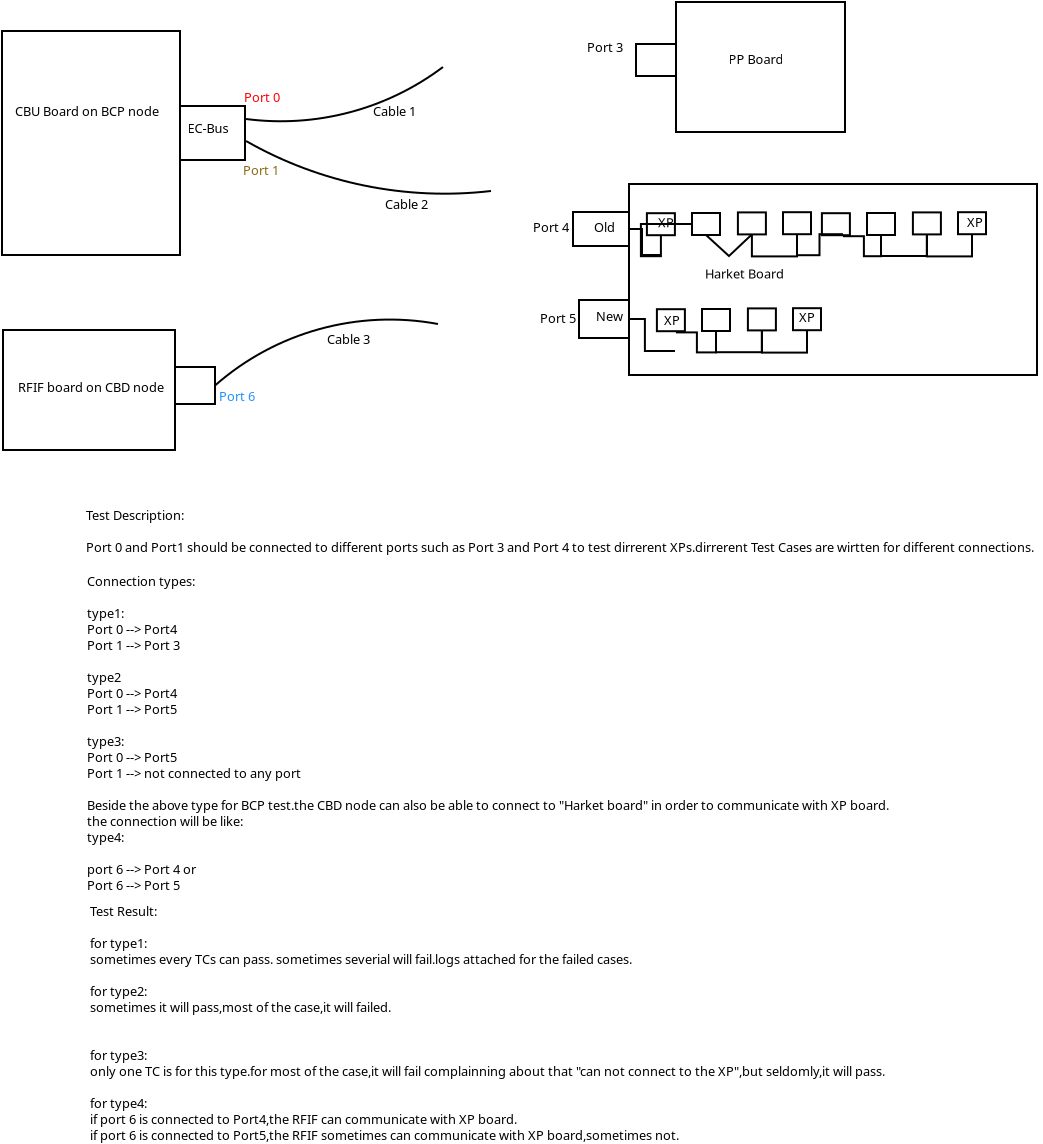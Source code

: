 <?xml version="1.0" encoding="UTF-8"?>
<dia:diagram xmlns:dia="http://www.lysator.liu.se/~alla/dia/">
  <dia:layer name="背景" visible="true" active="true">
    <dia:object type="Standard - Box" version="0" id="O0">
      <dia:attribute name="obj_pos">
        <dia:point val="4.6,7.1"/>
      </dia:attribute>
      <dia:attribute name="obj_bb">
        <dia:rectangle val="4.55,7.05;13.55,18.35"/>
      </dia:attribute>
      <dia:attribute name="elem_corner">
        <dia:point val="4.6,7.1"/>
      </dia:attribute>
      <dia:attribute name="elem_width">
        <dia:real val="8.9"/>
      </dia:attribute>
      <dia:attribute name="elem_height">
        <dia:real val="11.2"/>
      </dia:attribute>
      <dia:attribute name="show_background">
        <dia:boolean val="true"/>
      </dia:attribute>
    </dia:object>
    <dia:object type="Standard - Box" version="0" id="O1">
      <dia:attribute name="obj_pos">
        <dia:point val="35.95,14.75"/>
      </dia:attribute>
      <dia:attribute name="obj_bb">
        <dia:rectangle val="35.9,14.7;56.4,24.35"/>
      </dia:attribute>
      <dia:attribute name="elem_corner">
        <dia:point val="35.95,14.75"/>
      </dia:attribute>
      <dia:attribute name="elem_width">
        <dia:real val="20.4"/>
      </dia:attribute>
      <dia:attribute name="elem_height">
        <dia:real val="9.55"/>
      </dia:attribute>
      <dia:attribute name="show_background">
        <dia:boolean val="true"/>
      </dia:attribute>
    </dia:object>
    <dia:object type="Standard - Box" version="0" id="O2">
      <dia:attribute name="obj_pos">
        <dia:point val="38.3,5.65"/>
      </dia:attribute>
      <dia:attribute name="obj_bb">
        <dia:rectangle val="38.25,5.6;46.8,12.2"/>
      </dia:attribute>
      <dia:attribute name="elem_corner">
        <dia:point val="38.3,5.65"/>
      </dia:attribute>
      <dia:attribute name="elem_width">
        <dia:real val="8.45"/>
      </dia:attribute>
      <dia:attribute name="elem_height">
        <dia:real val="6.5"/>
      </dia:attribute>
      <dia:attribute name="show_background">
        <dia:boolean val="true"/>
      </dia:attribute>
    </dia:object>
    <dia:object type="Standard - Box" version="0" id="O3">
      <dia:attribute name="obj_pos">
        <dia:point val="36.3,7.75"/>
      </dia:attribute>
      <dia:attribute name="obj_bb">
        <dia:rectangle val="36.25,7.7;38.35,9.4"/>
      </dia:attribute>
      <dia:attribute name="elem_corner">
        <dia:point val="36.3,7.75"/>
      </dia:attribute>
      <dia:attribute name="elem_width">
        <dia:real val="2"/>
      </dia:attribute>
      <dia:attribute name="elem_height">
        <dia:real val="1.6"/>
      </dia:attribute>
      <dia:attribute name="show_background">
        <dia:boolean val="true"/>
      </dia:attribute>
    </dia:object>
    <dia:object type="Standard - Box" version="0" id="O4">
      <dia:attribute name="obj_pos">
        <dia:point val="33.15,16.15"/>
      </dia:attribute>
      <dia:attribute name="obj_bb">
        <dia:rectangle val="33.1,16.1;36,17.9"/>
      </dia:attribute>
      <dia:attribute name="elem_corner">
        <dia:point val="33.15,16.15"/>
      </dia:attribute>
      <dia:attribute name="elem_width">
        <dia:real val="2.8"/>
      </dia:attribute>
      <dia:attribute name="elem_height">
        <dia:real val="1.7"/>
      </dia:attribute>
      <dia:attribute name="show_background">
        <dia:boolean val="true"/>
      </dia:attribute>
    </dia:object>
    <dia:object type="Standard - Box" version="0" id="O5">
      <dia:attribute name="obj_pos">
        <dia:point val="33.45,20.55"/>
      </dia:attribute>
      <dia:attribute name="obj_bb">
        <dia:rectangle val="33.4,20.5;36,22.5"/>
      </dia:attribute>
      <dia:attribute name="elem_corner">
        <dia:point val="33.45,20.55"/>
      </dia:attribute>
      <dia:attribute name="elem_width">
        <dia:real val="2.5"/>
      </dia:attribute>
      <dia:attribute name="elem_height">
        <dia:real val="1.9"/>
      </dia:attribute>
      <dia:attribute name="show_background">
        <dia:boolean val="true"/>
      </dia:attribute>
    </dia:object>
    <dia:object type="Standard - Box" version="0" id="O6">
      <dia:attribute name="obj_pos">
        <dia:point val="13.5,10.85"/>
      </dia:attribute>
      <dia:attribute name="obj_bb">
        <dia:rectangle val="13.45,10.8;16.8,13.6"/>
      </dia:attribute>
      <dia:attribute name="elem_corner">
        <dia:point val="13.5,10.85"/>
      </dia:attribute>
      <dia:attribute name="elem_width">
        <dia:real val="3.25"/>
      </dia:attribute>
      <dia:attribute name="elem_height">
        <dia:real val="2.7"/>
      </dia:attribute>
      <dia:attribute name="show_background">
        <dia:boolean val="true"/>
      </dia:attribute>
    </dia:object>
    <dia:object type="Standard - Text" version="1" id="O7">
      <dia:attribute name="obj_pos">
        <dia:point val="5.25,11.35"/>
      </dia:attribute>
      <dia:attribute name="obj_bb">
        <dia:rectangle val="5.25,10.71;12.095,11.482"/>
      </dia:attribute>
      <dia:attribute name="text">
        <dia:composite type="text">
          <dia:attribute name="string">
            <dia:string>#CBU Board on BCP node#</dia:string>
          </dia:attribute>
          <dia:attribute name="font">
            <dia:font family="sans" style="0" name="Helvetica"/>
          </dia:attribute>
          <dia:attribute name="height">
            <dia:real val="0.8"/>
          </dia:attribute>
          <dia:attribute name="pos">
            <dia:point val="5.25,11.35"/>
          </dia:attribute>
          <dia:attribute name="color">
            <dia:color val="#000000"/>
          </dia:attribute>
          <dia:attribute name="alignment">
            <dia:enum val="0"/>
          </dia:attribute>
        </dia:composite>
      </dia:attribute>
      <dia:attribute name="valign">
        <dia:enum val="3"/>
      </dia:attribute>
    </dia:object>
    <dia:object type="Standard - Text" version="1" id="O8">
      <dia:attribute name="obj_pos">
        <dia:point val="40.925,8.75"/>
      </dia:attribute>
      <dia:attribute name="obj_bb">
        <dia:rectangle val="40.925,8.11;43.475,8.883"/>
      </dia:attribute>
      <dia:attribute name="text">
        <dia:composite type="text">
          <dia:attribute name="string">
            <dia:string>#PP Board#</dia:string>
          </dia:attribute>
          <dia:attribute name="font">
            <dia:font family="sans" style="0" name="Helvetica"/>
          </dia:attribute>
          <dia:attribute name="height">
            <dia:real val="0.8"/>
          </dia:attribute>
          <dia:attribute name="pos">
            <dia:point val="40.925,8.75"/>
          </dia:attribute>
          <dia:attribute name="color">
            <dia:color val="#000000"/>
          </dia:attribute>
          <dia:attribute name="alignment">
            <dia:enum val="0"/>
          </dia:attribute>
        </dia:composite>
      </dia:attribute>
      <dia:attribute name="valign">
        <dia:enum val="3"/>
      </dia:attribute>
    </dia:object>
    <dia:object type="Standard - Text" version="1" id="O9">
      <dia:attribute name="obj_pos">
        <dia:point val="39.75,19.475"/>
      </dia:attribute>
      <dia:attribute name="obj_bb">
        <dia:rectangle val="39.75,18.835;43.465,19.608"/>
      </dia:attribute>
      <dia:attribute name="text">
        <dia:composite type="text">
          <dia:attribute name="string">
            <dia:string>#Harket Board#</dia:string>
          </dia:attribute>
          <dia:attribute name="font">
            <dia:font family="sans" style="0" name="Helvetica"/>
          </dia:attribute>
          <dia:attribute name="height">
            <dia:real val="0.8"/>
          </dia:attribute>
          <dia:attribute name="pos">
            <dia:point val="39.75,19.475"/>
          </dia:attribute>
          <dia:attribute name="color">
            <dia:color val="#000000"/>
          </dia:attribute>
          <dia:attribute name="alignment">
            <dia:enum val="0"/>
          </dia:attribute>
        </dia:composite>
      </dia:attribute>
      <dia:attribute name="valign">
        <dia:enum val="3"/>
      </dia:attribute>
    </dia:object>
    <dia:object type="Standard - Arc" version="0" id="O10">
      <dia:attribute name="obj_pos">
        <dia:point val="16.8,11.5"/>
      </dia:attribute>
      <dia:attribute name="obj_bb">
        <dia:rectangle val="16.739,8.839;26.711,11.663"/>
      </dia:attribute>
      <dia:attribute name="conn_endpoints">
        <dia:point val="16.8,11.5"/>
        <dia:point val="26.65,8.9"/>
      </dia:attribute>
      <dia:attribute name="curve_distance">
        <dia:real val="1"/>
      </dia:attribute>
      <dia:attribute name="line_width">
        <dia:real val="0.1"/>
      </dia:attribute>
    </dia:object>
    <dia:object type="Standard - Arc" version="0" id="O11">
      <dia:attribute name="obj_pos">
        <dia:point val="16.8,12.6"/>
      </dia:attribute>
      <dia:attribute name="obj_bb">
        <dia:rectangle val="16.741,12.541;29.109,15.284"/>
      </dia:attribute>
      <dia:attribute name="conn_endpoints">
        <dia:point val="16.8,12.6"/>
        <dia:point val="29.05,15.1"/>
      </dia:attribute>
      <dia:attribute name="curve_distance">
        <dia:real val="1"/>
      </dia:attribute>
      <dia:attribute name="line_width">
        <dia:real val="0.1"/>
      </dia:attribute>
    </dia:object>
    <dia:object type="Standard - Text" version="1" id="O12">
      <dia:attribute name="obj_pos">
        <dia:point val="13.875,12.2"/>
      </dia:attribute>
      <dia:attribute name="obj_bb">
        <dia:rectangle val="13.875,11.56;15.873,12.332"/>
      </dia:attribute>
      <dia:attribute name="text">
        <dia:composite type="text">
          <dia:attribute name="string">
            <dia:string>#EC-Bus#</dia:string>
          </dia:attribute>
          <dia:attribute name="font">
            <dia:font family="sans" style="0" name="Helvetica"/>
          </dia:attribute>
          <dia:attribute name="height">
            <dia:real val="0.8"/>
          </dia:attribute>
          <dia:attribute name="pos">
            <dia:point val="13.875,12.2"/>
          </dia:attribute>
          <dia:attribute name="color">
            <dia:color val="#000000"/>
          </dia:attribute>
          <dia:attribute name="alignment">
            <dia:enum val="0"/>
          </dia:attribute>
        </dia:composite>
      </dia:attribute>
      <dia:attribute name="valign">
        <dia:enum val="3"/>
      </dia:attribute>
    </dia:object>
    <dia:object type="Standard - Text" version="1" id="O13">
      <dia:attribute name="obj_pos">
        <dia:point val="34.2,17.15"/>
      </dia:attribute>
      <dia:attribute name="obj_bb">
        <dia:rectangle val="34.2,16.51;35.155,17.282"/>
      </dia:attribute>
      <dia:attribute name="text">
        <dia:composite type="text">
          <dia:attribute name="string">
            <dia:string>#Old#</dia:string>
          </dia:attribute>
          <dia:attribute name="font">
            <dia:font family="sans" style="0" name="Helvetica"/>
          </dia:attribute>
          <dia:attribute name="height">
            <dia:real val="0.8"/>
          </dia:attribute>
          <dia:attribute name="pos">
            <dia:point val="34.2,17.15"/>
          </dia:attribute>
          <dia:attribute name="color">
            <dia:color val="#000000"/>
          </dia:attribute>
          <dia:attribute name="alignment">
            <dia:enum val="0"/>
          </dia:attribute>
        </dia:composite>
      </dia:attribute>
      <dia:attribute name="valign">
        <dia:enum val="3"/>
      </dia:attribute>
    </dia:object>
    <dia:object type="Standard - Text" version="1" id="O14">
      <dia:attribute name="obj_pos">
        <dia:point val="34.3,21.6"/>
      </dia:attribute>
      <dia:attribute name="obj_bb">
        <dia:rectangle val="34.3,20.96;35.54,21.733"/>
      </dia:attribute>
      <dia:attribute name="text">
        <dia:composite type="text">
          <dia:attribute name="string">
            <dia:string>#New#</dia:string>
          </dia:attribute>
          <dia:attribute name="font">
            <dia:font family="sans" style="0" name="Helvetica"/>
          </dia:attribute>
          <dia:attribute name="height">
            <dia:real val="0.8"/>
          </dia:attribute>
          <dia:attribute name="pos">
            <dia:point val="34.3,21.6"/>
          </dia:attribute>
          <dia:attribute name="color">
            <dia:color val="#000000"/>
          </dia:attribute>
          <dia:attribute name="alignment">
            <dia:enum val="0"/>
          </dia:attribute>
        </dia:composite>
      </dia:attribute>
      <dia:attribute name="valign">
        <dia:enum val="3"/>
      </dia:attribute>
    </dia:object>
    <dia:object type="Standard - Box" version="0" id="O15">
      <dia:attribute name="obj_pos">
        <dia:point val="39.1,16.2"/>
      </dia:attribute>
      <dia:attribute name="obj_bb">
        <dia:rectangle val="39.05,16.15;40.55,17.35"/>
      </dia:attribute>
      <dia:attribute name="elem_corner">
        <dia:point val="39.1,16.2"/>
      </dia:attribute>
      <dia:attribute name="elem_width">
        <dia:real val="1.4"/>
      </dia:attribute>
      <dia:attribute name="elem_height">
        <dia:real val="1.1"/>
      </dia:attribute>
      <dia:attribute name="show_background">
        <dia:boolean val="true"/>
      </dia:attribute>
    </dia:object>
    <dia:object type="Standard - Box" version="0" id="O16">
      <dia:attribute name="obj_pos">
        <dia:point val="36.845,16.21"/>
      </dia:attribute>
      <dia:attribute name="obj_bb">
        <dia:rectangle val="36.795,16.16;38.295,17.36"/>
      </dia:attribute>
      <dia:attribute name="elem_corner">
        <dia:point val="36.845,16.21"/>
      </dia:attribute>
      <dia:attribute name="elem_width">
        <dia:real val="1.4"/>
      </dia:attribute>
      <dia:attribute name="elem_height">
        <dia:real val="1.1"/>
      </dia:attribute>
      <dia:attribute name="show_background">
        <dia:boolean val="true"/>
      </dia:attribute>
    </dia:object>
    <dia:object type="Standard - Box" version="0" id="O17">
      <dia:attribute name="obj_pos">
        <dia:point val="43.65,16.16"/>
      </dia:attribute>
      <dia:attribute name="obj_bb">
        <dia:rectangle val="43.6,16.11;45.1,17.31"/>
      </dia:attribute>
      <dia:attribute name="elem_corner">
        <dia:point val="43.65,16.16"/>
      </dia:attribute>
      <dia:attribute name="elem_width">
        <dia:real val="1.4"/>
      </dia:attribute>
      <dia:attribute name="elem_height">
        <dia:real val="1.1"/>
      </dia:attribute>
      <dia:attribute name="show_background">
        <dia:boolean val="true"/>
      </dia:attribute>
    </dia:object>
    <dia:object type="Standard - Box" version="0" id="O18">
      <dia:attribute name="obj_pos">
        <dia:point val="41.395,16.17"/>
      </dia:attribute>
      <dia:attribute name="obj_bb">
        <dia:rectangle val="41.345,16.12;42.845,17.32"/>
      </dia:attribute>
      <dia:attribute name="elem_corner">
        <dia:point val="41.395,16.17"/>
      </dia:attribute>
      <dia:attribute name="elem_width">
        <dia:real val="1.4"/>
      </dia:attribute>
      <dia:attribute name="elem_height">
        <dia:real val="1.1"/>
      </dia:attribute>
      <dia:attribute name="show_background">
        <dia:boolean val="true"/>
      </dia:attribute>
    </dia:object>
    <dia:object type="Standard - Box" version="0" id="O19">
      <dia:attribute name="obj_pos">
        <dia:point val="47.85,16.2"/>
      </dia:attribute>
      <dia:attribute name="obj_bb">
        <dia:rectangle val="47.8,16.15;49.3,17.35"/>
      </dia:attribute>
      <dia:attribute name="elem_corner">
        <dia:point val="47.85,16.2"/>
      </dia:attribute>
      <dia:attribute name="elem_width">
        <dia:real val="1.4"/>
      </dia:attribute>
      <dia:attribute name="elem_height">
        <dia:real val="1.1"/>
      </dia:attribute>
      <dia:attribute name="show_background">
        <dia:boolean val="true"/>
      </dia:attribute>
    </dia:object>
    <dia:object type="Standard - Box" version="0" id="O20">
      <dia:attribute name="obj_pos">
        <dia:point val="45.595,16.21"/>
      </dia:attribute>
      <dia:attribute name="obj_bb">
        <dia:rectangle val="45.545,16.16;47.045,17.36"/>
      </dia:attribute>
      <dia:attribute name="elem_corner">
        <dia:point val="45.595,16.21"/>
      </dia:attribute>
      <dia:attribute name="elem_width">
        <dia:real val="1.4"/>
      </dia:attribute>
      <dia:attribute name="elem_height">
        <dia:real val="1.1"/>
      </dia:attribute>
      <dia:attribute name="show_background">
        <dia:boolean val="true"/>
      </dia:attribute>
    </dia:object>
    <dia:object type="Standard - Box" version="0" id="O21">
      <dia:attribute name="obj_pos">
        <dia:point val="52.4,16.16"/>
      </dia:attribute>
      <dia:attribute name="obj_bb">
        <dia:rectangle val="52.35,16.11;53.85,17.31"/>
      </dia:attribute>
      <dia:attribute name="elem_corner">
        <dia:point val="52.4,16.16"/>
      </dia:attribute>
      <dia:attribute name="elem_width">
        <dia:real val="1.4"/>
      </dia:attribute>
      <dia:attribute name="elem_height">
        <dia:real val="1.1"/>
      </dia:attribute>
      <dia:attribute name="show_background">
        <dia:boolean val="true"/>
      </dia:attribute>
    </dia:object>
    <dia:object type="Standard - Box" version="0" id="O22">
      <dia:attribute name="obj_pos">
        <dia:point val="50.145,16.17"/>
      </dia:attribute>
      <dia:attribute name="obj_bb">
        <dia:rectangle val="50.095,16.12;51.595,17.32"/>
      </dia:attribute>
      <dia:attribute name="elem_corner">
        <dia:point val="50.145,16.17"/>
      </dia:attribute>
      <dia:attribute name="elem_width">
        <dia:real val="1.4"/>
      </dia:attribute>
      <dia:attribute name="elem_height">
        <dia:real val="1.1"/>
      </dia:attribute>
      <dia:attribute name="show_background">
        <dia:boolean val="true"/>
      </dia:attribute>
    </dia:object>
    <dia:object type="Standard - Box" version="0" id="O23">
      <dia:attribute name="obj_pos">
        <dia:point val="39.6,21"/>
      </dia:attribute>
      <dia:attribute name="obj_bb">
        <dia:rectangle val="39.55,20.95;41.05,22.15"/>
      </dia:attribute>
      <dia:attribute name="elem_corner">
        <dia:point val="39.6,21"/>
      </dia:attribute>
      <dia:attribute name="elem_width">
        <dia:real val="1.4"/>
      </dia:attribute>
      <dia:attribute name="elem_height">
        <dia:real val="1.1"/>
      </dia:attribute>
      <dia:attribute name="show_background">
        <dia:boolean val="true"/>
      </dia:attribute>
    </dia:object>
    <dia:object type="Standard - Box" version="0" id="O24">
      <dia:attribute name="obj_pos">
        <dia:point val="37.345,21.01"/>
      </dia:attribute>
      <dia:attribute name="obj_bb">
        <dia:rectangle val="37.295,20.96;38.795,22.16"/>
      </dia:attribute>
      <dia:attribute name="elem_corner">
        <dia:point val="37.345,21.01"/>
      </dia:attribute>
      <dia:attribute name="elem_width">
        <dia:real val="1.4"/>
      </dia:attribute>
      <dia:attribute name="elem_height">
        <dia:real val="1.1"/>
      </dia:attribute>
      <dia:attribute name="show_background">
        <dia:boolean val="true"/>
      </dia:attribute>
    </dia:object>
    <dia:object type="Standard - Box" version="0" id="O25">
      <dia:attribute name="obj_pos">
        <dia:point val="44.15,20.96"/>
      </dia:attribute>
      <dia:attribute name="obj_bb">
        <dia:rectangle val="44.1,20.91;45.6,22.11"/>
      </dia:attribute>
      <dia:attribute name="elem_corner">
        <dia:point val="44.15,20.96"/>
      </dia:attribute>
      <dia:attribute name="elem_width">
        <dia:real val="1.4"/>
      </dia:attribute>
      <dia:attribute name="elem_height">
        <dia:real val="1.1"/>
      </dia:attribute>
      <dia:attribute name="show_background">
        <dia:boolean val="true"/>
      </dia:attribute>
    </dia:object>
    <dia:object type="Standard - Box" version="0" id="O26">
      <dia:attribute name="obj_pos">
        <dia:point val="41.895,20.97"/>
      </dia:attribute>
      <dia:attribute name="obj_bb">
        <dia:rectangle val="41.845,20.92;43.345,22.12"/>
      </dia:attribute>
      <dia:attribute name="elem_corner">
        <dia:point val="41.895,20.97"/>
      </dia:attribute>
      <dia:attribute name="elem_width">
        <dia:real val="1.4"/>
      </dia:attribute>
      <dia:attribute name="elem_height">
        <dia:real val="1.1"/>
      </dia:attribute>
      <dia:attribute name="show_background">
        <dia:boolean val="true"/>
      </dia:attribute>
    </dia:object>
    <dia:object type="Standard - ZigZagLine" version="1" id="O27">
      <dia:attribute name="obj_pos">
        <dia:point val="37.545,17.31"/>
      </dia:attribute>
      <dia:attribute name="obj_bb">
        <dia:rectangle val="37.495,17.26;39.85,18.4"/>
      </dia:attribute>
      <dia:attribute name="orth_points">
        <dia:point val="37.545,17.31"/>
        <dia:point val="37.545,18.35"/>
        <dia:point val="39.8,18.35"/>
        <dia:point val="39.8,17.35"/>
      </dia:attribute>
      <dia:attribute name="orth_orient">
        <dia:enum val="1"/>
        <dia:enum val="0"/>
        <dia:enum val="1"/>
      </dia:attribute>
      <dia:attribute name="autorouting">
        <dia:boolean val="true"/>
      </dia:attribute>
      <dia:connections>
        <dia:connection handle="0" to="O16" connection="6"/>
        <dia:connection handle="1" to="O15" connection="8"/>
      </dia:connections>
    </dia:object>
    <dia:object type="Standard - ZigZagLine" version="1" id="O28">
      <dia:attribute name="obj_pos">
        <dia:point val="39.8,17.3"/>
      </dia:attribute>
      <dia:attribute name="obj_bb">
        <dia:rectangle val="39.75,17.22;42.145,18.35"/>
      </dia:attribute>
      <dia:attribute name="orth_points">
        <dia:point val="39.8,17.3"/>
        <dia:point val="39.8,18.3"/>
        <dia:point val="42.095,18.3"/>
        <dia:point val="42.095,17.27"/>
      </dia:attribute>
      <dia:attribute name="orth_orient">
        <dia:enum val="1"/>
        <dia:enum val="0"/>
        <dia:enum val="1"/>
      </dia:attribute>
      <dia:attribute name="autorouting">
        <dia:boolean val="true"/>
      </dia:attribute>
      <dia:connections>
        <dia:connection handle="0" to="O15" connection="6"/>
        <dia:connection handle="1" to="O18" connection="6"/>
      </dia:connections>
    </dia:object>
    <dia:object type="Standard - ZigZagLine" version="1" id="O29">
      <dia:attribute name="obj_pos">
        <dia:point val="42.095,17.27"/>
      </dia:attribute>
      <dia:attribute name="obj_bb">
        <dia:rectangle val="42.045,17.21;44.4,18.42"/>
      </dia:attribute>
      <dia:attribute name="orth_points">
        <dia:point val="42.095,17.27"/>
        <dia:point val="42.095,18.37"/>
        <dia:point val="44.35,18.37"/>
        <dia:point val="44.35,17.26"/>
      </dia:attribute>
      <dia:attribute name="orth_orient">
        <dia:enum val="1"/>
        <dia:enum val="0"/>
        <dia:enum val="1"/>
      </dia:attribute>
      <dia:attribute name="autorouting">
        <dia:boolean val="false"/>
      </dia:attribute>
      <dia:connections>
        <dia:connection handle="0" to="O18" connection="6"/>
        <dia:connection handle="1" to="O17" connection="6"/>
      </dia:connections>
    </dia:object>
    <dia:object type="Standard - ZigZagLine" version="1" id="O30">
      <dia:attribute name="obj_pos">
        <dia:point val="44.35,17.26"/>
      </dia:attribute>
      <dia:attribute name="obj_bb">
        <dia:rectangle val="44.3,17.21;46.7,18.31"/>
      </dia:attribute>
      <dia:attribute name="orth_points">
        <dia:point val="44.35,17.26"/>
        <dia:point val="44.35,18.26"/>
        <dia:point val="46.65,18.26"/>
        <dia:point val="46.65,17.26"/>
      </dia:attribute>
      <dia:attribute name="orth_orient">
        <dia:enum val="1"/>
        <dia:enum val="0"/>
        <dia:enum val="1"/>
      </dia:attribute>
      <dia:attribute name="autorouting">
        <dia:boolean val="true"/>
      </dia:attribute>
      <dia:connections>
        <dia:connection handle="0" to="O17" connection="6"/>
      </dia:connections>
    </dia:object>
    <dia:object type="Standard - ZigZagLine" version="1" id="O31">
      <dia:attribute name="obj_pos">
        <dia:point val="46.645,17.36"/>
      </dia:attribute>
      <dia:attribute name="obj_bb">
        <dia:rectangle val="46.595,17.25;48.6,18.41"/>
      </dia:attribute>
      <dia:attribute name="orth_points">
        <dia:point val="46.645,17.36"/>
        <dia:point val="46.645,18.36"/>
        <dia:point val="48.55,18.36"/>
        <dia:point val="48.55,17.3"/>
      </dia:attribute>
      <dia:attribute name="orth_orient">
        <dia:enum val="1"/>
        <dia:enum val="0"/>
        <dia:enum val="1"/>
      </dia:attribute>
      <dia:attribute name="autorouting">
        <dia:boolean val="true"/>
      </dia:attribute>
      <dia:connections>
        <dia:connection handle="1" to="O19" connection="6"/>
      </dia:connections>
    </dia:object>
    <dia:object type="Standard - ZigZagLine" version="1" id="O32">
      <dia:attribute name="obj_pos">
        <dia:point val="48.55,17.3"/>
      </dia:attribute>
      <dia:attribute name="obj_bb">
        <dia:rectangle val="48.5,17.22;50.895,18.4"/>
      </dia:attribute>
      <dia:attribute name="orth_points">
        <dia:point val="48.55,17.3"/>
        <dia:point val="48.55,18.35"/>
        <dia:point val="50.845,18.35"/>
        <dia:point val="50.845,17.27"/>
      </dia:attribute>
      <dia:attribute name="orth_orient">
        <dia:enum val="1"/>
        <dia:enum val="0"/>
        <dia:enum val="1"/>
      </dia:attribute>
      <dia:attribute name="autorouting">
        <dia:boolean val="false"/>
      </dia:attribute>
      <dia:connections>
        <dia:connection handle="0" to="O19" connection="6"/>
        <dia:connection handle="1" to="O22" connection="6"/>
      </dia:connections>
    </dia:object>
    <dia:object type="Standard - ZigZagLine" version="1" id="O33">
      <dia:attribute name="obj_pos">
        <dia:point val="50.845,17.27"/>
      </dia:attribute>
      <dia:attribute name="obj_bb">
        <dia:rectangle val="50.795,17.21;53.15,18.42"/>
      </dia:attribute>
      <dia:attribute name="orth_points">
        <dia:point val="50.845,17.27"/>
        <dia:point val="50.845,18.37"/>
        <dia:point val="53.1,18.37"/>
        <dia:point val="53.1,17.26"/>
      </dia:attribute>
      <dia:attribute name="orth_orient">
        <dia:enum val="1"/>
        <dia:enum val="0"/>
        <dia:enum val="1"/>
      </dia:attribute>
      <dia:attribute name="autorouting">
        <dia:boolean val="false"/>
      </dia:attribute>
      <dia:connections>
        <dia:connection handle="0" to="O22" connection="6"/>
        <dia:connection handle="1" to="O21" connection="6"/>
      </dia:connections>
    </dia:object>
    <dia:object type="Standard - ZigZagLine" version="1" id="O34">
      <dia:attribute name="obj_pos">
        <dia:point val="38.295,22.17"/>
      </dia:attribute>
      <dia:attribute name="obj_bb">
        <dia:rectangle val="38.245,22.05;40.35,23.22"/>
      </dia:attribute>
      <dia:attribute name="orth_points">
        <dia:point val="38.295,22.17"/>
        <dia:point val="38.295,23.17"/>
        <dia:point val="40.3,23.17"/>
        <dia:point val="40.3,22.1"/>
      </dia:attribute>
      <dia:attribute name="orth_orient">
        <dia:enum val="1"/>
        <dia:enum val="0"/>
        <dia:enum val="1"/>
      </dia:attribute>
      <dia:attribute name="autorouting">
        <dia:boolean val="true"/>
      </dia:attribute>
      <dia:connections>
        <dia:connection handle="1" to="O23" connection="6"/>
      </dia:connections>
    </dia:object>
    <dia:object type="Standard - ZigZagLine" version="1" id="O35">
      <dia:attribute name="obj_pos">
        <dia:point val="40.3,22.1"/>
      </dia:attribute>
      <dia:attribute name="obj_bb">
        <dia:rectangle val="40.25,22.02;42.645,23.21"/>
      </dia:attribute>
      <dia:attribute name="orth_points">
        <dia:point val="40.3,22.1"/>
        <dia:point val="40.3,23.16"/>
        <dia:point val="42.595,23.16"/>
        <dia:point val="42.595,22.07"/>
      </dia:attribute>
      <dia:attribute name="orth_orient">
        <dia:enum val="1"/>
        <dia:enum val="0"/>
        <dia:enum val="1"/>
      </dia:attribute>
      <dia:attribute name="autorouting">
        <dia:boolean val="false"/>
      </dia:attribute>
      <dia:connections>
        <dia:connection handle="0" to="O23" connection="6"/>
        <dia:connection handle="1" to="O26" connection="6"/>
      </dia:connections>
    </dia:object>
    <dia:object type="Standard - ZigZagLine" version="1" id="O36">
      <dia:attribute name="obj_pos">
        <dia:point val="42.595,22.07"/>
      </dia:attribute>
      <dia:attribute name="obj_bb">
        <dia:rectangle val="42.545,22.01;44.9,23.23"/>
      </dia:attribute>
      <dia:attribute name="orth_points">
        <dia:point val="42.595,22.07"/>
        <dia:point val="42.595,23.18"/>
        <dia:point val="44.85,23.18"/>
        <dia:point val="44.85,22.06"/>
      </dia:attribute>
      <dia:attribute name="orth_orient">
        <dia:enum val="1"/>
        <dia:enum val="0"/>
        <dia:enum val="1"/>
      </dia:attribute>
      <dia:attribute name="autorouting">
        <dia:boolean val="false"/>
      </dia:attribute>
      <dia:connections>
        <dia:connection handle="0" to="O26" connection="6"/>
        <dia:connection handle="1" to="O25" connection="6"/>
      </dia:connections>
    </dia:object>
    <dia:object type="Standard - ZigZagLine" version="1" id="O37">
      <dia:attribute name="obj_pos">
        <dia:point val="35.95,17"/>
      </dia:attribute>
      <dia:attribute name="obj_bb">
        <dia:rectangle val="35.9,16.95;37.6,18.35"/>
      </dia:attribute>
      <dia:attribute name="orth_points">
        <dia:point val="35.95,17"/>
        <dia:point val="36.6,17"/>
        <dia:point val="36.6,18.3"/>
        <dia:point val="37.55,18.3"/>
      </dia:attribute>
      <dia:attribute name="orth_orient">
        <dia:enum val="0"/>
        <dia:enum val="1"/>
        <dia:enum val="0"/>
      </dia:attribute>
      <dia:attribute name="autorouting">
        <dia:boolean val="false"/>
      </dia:attribute>
      <dia:connections>
        <dia:connection handle="0" to="O4" connection="4"/>
      </dia:connections>
    </dia:object>
    <dia:object type="Standard - ZigZagLine" version="1" id="O38">
      <dia:attribute name="obj_pos">
        <dia:point val="35.95,21.5"/>
      </dia:attribute>
      <dia:attribute name="obj_bb">
        <dia:rectangle val="35.9,21.45;38.3,23.15"/>
      </dia:attribute>
      <dia:attribute name="orth_points">
        <dia:point val="35.95,21.5"/>
        <dia:point val="36.745,21.5"/>
        <dia:point val="36.745,23.1"/>
        <dia:point val="38.25,23.1"/>
      </dia:attribute>
      <dia:attribute name="orth_orient">
        <dia:enum val="0"/>
        <dia:enum val="1"/>
        <dia:enum val="0"/>
      </dia:attribute>
      <dia:attribute name="autorouting">
        <dia:boolean val="false"/>
      </dia:attribute>
      <dia:connections>
        <dia:connection handle="0" to="O5" connection="4"/>
      </dia:connections>
    </dia:object>
    <dia:object type="Standard - Text" version="1" id="O39">
      <dia:attribute name="obj_pos">
        <dia:point val="37.395,16.91"/>
      </dia:attribute>
      <dia:attribute name="obj_bb">
        <dia:rectangle val="37.395,16.27;38.12,17.043"/>
      </dia:attribute>
      <dia:attribute name="text">
        <dia:composite type="text">
          <dia:attribute name="string">
            <dia:string>#XP#</dia:string>
          </dia:attribute>
          <dia:attribute name="font">
            <dia:font family="sans" style="0" name="Helvetica"/>
          </dia:attribute>
          <dia:attribute name="height">
            <dia:real val="0.8"/>
          </dia:attribute>
          <dia:attribute name="pos">
            <dia:point val="37.395,16.91"/>
          </dia:attribute>
          <dia:attribute name="color">
            <dia:color val="#000000"/>
          </dia:attribute>
          <dia:attribute name="alignment">
            <dia:enum val="0"/>
          </dia:attribute>
        </dia:composite>
      </dia:attribute>
      <dia:attribute name="valign">
        <dia:enum val="3"/>
      </dia:attribute>
    </dia:object>
    <dia:object type="Standard - Text" version="1" id="O40">
      <dia:attribute name="obj_pos">
        <dia:point val="37.695,21.8"/>
      </dia:attribute>
      <dia:attribute name="obj_bb">
        <dia:rectangle val="37.695,21.16;38.42,21.933"/>
      </dia:attribute>
      <dia:attribute name="text">
        <dia:composite type="text">
          <dia:attribute name="string">
            <dia:string>#XP#</dia:string>
          </dia:attribute>
          <dia:attribute name="font">
            <dia:font family="sans" style="0" name="Helvetica"/>
          </dia:attribute>
          <dia:attribute name="height">
            <dia:real val="0.8"/>
          </dia:attribute>
          <dia:attribute name="pos">
            <dia:point val="37.695,21.8"/>
          </dia:attribute>
          <dia:attribute name="color">
            <dia:color val="#000000"/>
          </dia:attribute>
          <dia:attribute name="alignment">
            <dia:enum val="0"/>
          </dia:attribute>
        </dia:composite>
      </dia:attribute>
      <dia:attribute name="valign">
        <dia:enum val="3"/>
      </dia:attribute>
    </dia:object>
    <dia:object type="Standard - Text" version="1" id="O41">
      <dia:attribute name="obj_pos">
        <dia:point val="52.845,16.9"/>
      </dia:attribute>
      <dia:attribute name="obj_bb">
        <dia:rectangle val="52.845,16.26;53.57,17.032"/>
      </dia:attribute>
      <dia:attribute name="text">
        <dia:composite type="text">
          <dia:attribute name="string">
            <dia:string>#XP#</dia:string>
          </dia:attribute>
          <dia:attribute name="font">
            <dia:font family="sans" style="0" name="Helvetica"/>
          </dia:attribute>
          <dia:attribute name="height">
            <dia:real val="0.8"/>
          </dia:attribute>
          <dia:attribute name="pos">
            <dia:point val="52.845,16.9"/>
          </dia:attribute>
          <dia:attribute name="color">
            <dia:color val="#000000"/>
          </dia:attribute>
          <dia:attribute name="alignment">
            <dia:enum val="0"/>
          </dia:attribute>
        </dia:composite>
      </dia:attribute>
      <dia:attribute name="valign">
        <dia:enum val="3"/>
      </dia:attribute>
    </dia:object>
    <dia:object type="Standard - Text" version="1" id="O42">
      <dia:attribute name="obj_pos">
        <dia:point val="44.445,21.65"/>
      </dia:attribute>
      <dia:attribute name="obj_bb">
        <dia:rectangle val="44.445,21.01;45.17,21.782"/>
      </dia:attribute>
      <dia:attribute name="text">
        <dia:composite type="text">
          <dia:attribute name="string">
            <dia:string>#XP#</dia:string>
          </dia:attribute>
          <dia:attribute name="font">
            <dia:font family="sans" style="0" name="Helvetica"/>
          </dia:attribute>
          <dia:attribute name="height">
            <dia:real val="0.8"/>
          </dia:attribute>
          <dia:attribute name="pos">
            <dia:point val="44.445,21.65"/>
          </dia:attribute>
          <dia:attribute name="color">
            <dia:color val="#000000"/>
          </dia:attribute>
          <dia:attribute name="alignment">
            <dia:enum val="0"/>
          </dia:attribute>
        </dia:composite>
      </dia:attribute>
      <dia:attribute name="valign">
        <dia:enum val="3"/>
      </dia:attribute>
    </dia:object>
    <dia:object type="Standard - Text" version="1" id="O43">
      <dia:attribute name="obj_pos">
        <dia:point val="16.7,10.65"/>
      </dia:attribute>
      <dia:attribute name="obj_bb">
        <dia:rectangle val="16.7,10.01;18.395,10.783"/>
      </dia:attribute>
      <dia:attribute name="text">
        <dia:composite type="text">
          <dia:attribute name="string">
            <dia:string>#Port 0#</dia:string>
          </dia:attribute>
          <dia:attribute name="font">
            <dia:font family="sans" style="0" name="Helvetica"/>
          </dia:attribute>
          <dia:attribute name="height">
            <dia:real val="0.8"/>
          </dia:attribute>
          <dia:attribute name="pos">
            <dia:point val="16.7,10.65"/>
          </dia:attribute>
          <dia:attribute name="color">
            <dia:color val="#ff0000"/>
          </dia:attribute>
          <dia:attribute name="alignment">
            <dia:enum val="0"/>
          </dia:attribute>
        </dia:composite>
      </dia:attribute>
      <dia:attribute name="valign">
        <dia:enum val="3"/>
      </dia:attribute>
    </dia:object>
    <dia:object type="Standard - Text" version="1" id="O44">
      <dia:attribute name="obj_pos">
        <dia:point val="16.645,14.3"/>
      </dia:attribute>
      <dia:attribute name="obj_bb">
        <dia:rectangle val="16.645,13.66;18.34,14.432"/>
      </dia:attribute>
      <dia:attribute name="text">
        <dia:composite type="text">
          <dia:attribute name="string">
            <dia:string>#Port 1#</dia:string>
          </dia:attribute>
          <dia:attribute name="font">
            <dia:font family="sans" style="0" name="Helvetica"/>
          </dia:attribute>
          <dia:attribute name="height">
            <dia:real val="0.8"/>
          </dia:attribute>
          <dia:attribute name="pos">
            <dia:point val="16.645,14.3"/>
          </dia:attribute>
          <dia:attribute name="color">
            <dia:color val="#8b6914"/>
          </dia:attribute>
          <dia:attribute name="alignment">
            <dia:enum val="0"/>
          </dia:attribute>
        </dia:composite>
      </dia:attribute>
      <dia:attribute name="valign">
        <dia:enum val="3"/>
      </dia:attribute>
    </dia:object>
    <dia:object type="Standard - Text" version="1" id="O45">
      <dia:attribute name="obj_pos">
        <dia:point val="33.85,8.15"/>
      </dia:attribute>
      <dia:attribute name="obj_bb">
        <dia:rectangle val="33.85,7.51;35.545,8.283"/>
      </dia:attribute>
      <dia:attribute name="text">
        <dia:composite type="text">
          <dia:attribute name="string">
            <dia:string>#Port 3#</dia:string>
          </dia:attribute>
          <dia:attribute name="font">
            <dia:font family="sans" style="0" name="Helvetica"/>
          </dia:attribute>
          <dia:attribute name="height">
            <dia:real val="0.8"/>
          </dia:attribute>
          <dia:attribute name="pos">
            <dia:point val="33.85,8.15"/>
          </dia:attribute>
          <dia:attribute name="color">
            <dia:color val="#000000"/>
          </dia:attribute>
          <dia:attribute name="alignment">
            <dia:enum val="0"/>
          </dia:attribute>
        </dia:composite>
      </dia:attribute>
      <dia:attribute name="valign">
        <dia:enum val="3"/>
      </dia:attribute>
    </dia:object>
    <dia:object type="Standard - Text" version="1" id="O46">
      <dia:attribute name="obj_pos">
        <dia:point val="31.145,17.15"/>
      </dia:attribute>
      <dia:attribute name="obj_bb">
        <dia:rectangle val="31.145,16.51;32.84,17.282"/>
      </dia:attribute>
      <dia:attribute name="text">
        <dia:composite type="text">
          <dia:attribute name="string">
            <dia:string>#Port 4#</dia:string>
          </dia:attribute>
          <dia:attribute name="font">
            <dia:font family="sans" style="0" name="Helvetica"/>
          </dia:attribute>
          <dia:attribute name="height">
            <dia:real val="0.8"/>
          </dia:attribute>
          <dia:attribute name="pos">
            <dia:point val="31.145,17.15"/>
          </dia:attribute>
          <dia:attribute name="color">
            <dia:color val="#000000"/>
          </dia:attribute>
          <dia:attribute name="alignment">
            <dia:enum val="0"/>
          </dia:attribute>
        </dia:composite>
      </dia:attribute>
      <dia:attribute name="valign">
        <dia:enum val="3"/>
      </dia:attribute>
    </dia:object>
    <dia:object type="Standard - Text" version="1" id="O47">
      <dia:attribute name="obj_pos">
        <dia:point val="31.495,21.7"/>
      </dia:attribute>
      <dia:attribute name="obj_bb">
        <dia:rectangle val="31.495,21.06;33.19,21.832"/>
      </dia:attribute>
      <dia:attribute name="text">
        <dia:composite type="text">
          <dia:attribute name="string">
            <dia:string>#Port 5#</dia:string>
          </dia:attribute>
          <dia:attribute name="font">
            <dia:font family="sans" style="0" name="Helvetica"/>
          </dia:attribute>
          <dia:attribute name="height">
            <dia:real val="0.8"/>
          </dia:attribute>
          <dia:attribute name="pos">
            <dia:point val="31.495,21.7"/>
          </dia:attribute>
          <dia:attribute name="color">
            <dia:color val="#000000"/>
          </dia:attribute>
          <dia:attribute name="alignment">
            <dia:enum val="0"/>
          </dia:attribute>
        </dia:composite>
      </dia:attribute>
      <dia:attribute name="valign">
        <dia:enum val="3"/>
      </dia:attribute>
    </dia:object>
    <dia:object type="Standard - Text" version="1" id="O48">
      <dia:attribute name="obj_pos">
        <dia:point val="23.15,11.35"/>
      </dia:attribute>
      <dia:attribute name="obj_bb">
        <dia:rectangle val="23.15,10.71;25.26,11.482"/>
      </dia:attribute>
      <dia:attribute name="text">
        <dia:composite type="text">
          <dia:attribute name="string">
            <dia:string>#Cable 1#</dia:string>
          </dia:attribute>
          <dia:attribute name="font">
            <dia:font family="sans" style="0" name="Helvetica"/>
          </dia:attribute>
          <dia:attribute name="height">
            <dia:real val="0.8"/>
          </dia:attribute>
          <dia:attribute name="pos">
            <dia:point val="23.15,11.35"/>
          </dia:attribute>
          <dia:attribute name="color">
            <dia:color val="#000000"/>
          </dia:attribute>
          <dia:attribute name="alignment">
            <dia:enum val="0"/>
          </dia:attribute>
        </dia:composite>
      </dia:attribute>
      <dia:attribute name="valign">
        <dia:enum val="3"/>
      </dia:attribute>
    </dia:object>
    <dia:object type="Standard - Text" version="1" id="O49">
      <dia:attribute name="obj_pos">
        <dia:point val="23.75,16"/>
      </dia:attribute>
      <dia:attribute name="obj_bb">
        <dia:rectangle val="23.75,15.36;25.86,16.133"/>
      </dia:attribute>
      <dia:attribute name="text">
        <dia:composite type="text">
          <dia:attribute name="string">
            <dia:string>#Cable 2#</dia:string>
          </dia:attribute>
          <dia:attribute name="font">
            <dia:font family="sans" style="0" name="Helvetica"/>
          </dia:attribute>
          <dia:attribute name="height">
            <dia:real val="0.8"/>
          </dia:attribute>
          <dia:attribute name="pos">
            <dia:point val="23.75,16"/>
          </dia:attribute>
          <dia:attribute name="color">
            <dia:color val="#000000"/>
          </dia:attribute>
          <dia:attribute name="alignment">
            <dia:enum val="0"/>
          </dia:attribute>
        </dia:composite>
      </dia:attribute>
      <dia:attribute name="valign">
        <dia:enum val="3"/>
      </dia:attribute>
    </dia:object>
    <dia:object type="Standard - Text" version="1" id="O50">
      <dia:attribute name="obj_pos">
        <dia:point val="8.8,31.55"/>
      </dia:attribute>
      <dia:attribute name="obj_bb">
        <dia:rectangle val="8.8,30.91;54.145,34.883"/>
      </dia:attribute>
      <dia:attribute name="text">
        <dia:composite type="text">
          <dia:attribute name="string">
            <dia:string>#Test Description:

Port 0 and Port1 should be connected to different ports such as Port 3 and Port 4 to test dirrerent XPs.dirrerent Test Cases are wirtten for different connections.

#</dia:string>
          </dia:attribute>
          <dia:attribute name="font">
            <dia:font family="sans" style="0" name="Helvetica"/>
          </dia:attribute>
          <dia:attribute name="height">
            <dia:real val="0.8"/>
          </dia:attribute>
          <dia:attribute name="pos">
            <dia:point val="8.8,31.55"/>
          </dia:attribute>
          <dia:attribute name="color">
            <dia:color val="#000000"/>
          </dia:attribute>
          <dia:attribute name="alignment">
            <dia:enum val="0"/>
          </dia:attribute>
        </dia:composite>
      </dia:attribute>
      <dia:attribute name="valign">
        <dia:enum val="3"/>
      </dia:attribute>
    </dia:object>
    <dia:object type="Standard - Text" version="1" id="O51">
      <dia:attribute name="obj_pos">
        <dia:point val="8.85,34.85"/>
      </dia:attribute>
      <dia:attribute name="obj_bb">
        <dia:rectangle val="8.85,34.191;47.367,50.221"/>
      </dia:attribute>
      <dia:attribute name="text">
        <dia:composite type="text">
          <dia:attribute name="string">
            <dia:string>#Connection types:

type1:
Port 0 --&gt; Port4
Port 1 --&gt; Port 3

type2
Port 0 --&gt; Port4
Port 1 --&gt; Port5

type3:
Port 0 --&gt; Port5
Port 1 --&gt; not connected to any port

Beside the above type for BCP test.the CBD node can also be able to connect to "Harket board" in order to communicate with XP board.
the connection will be like:
type4:

port 6 --&gt; Port 4 or
Port 6 --&gt; Port 5#</dia:string>
          </dia:attribute>
          <dia:attribute name="font">
            <dia:font family="sans" style="0" name="Helvetica"/>
          </dia:attribute>
          <dia:attribute name="height">
            <dia:real val="0.8"/>
          </dia:attribute>
          <dia:attribute name="pos">
            <dia:point val="8.85,34.85"/>
          </dia:attribute>
          <dia:attribute name="color">
            <dia:color val="#000000"/>
          </dia:attribute>
          <dia:attribute name="alignment">
            <dia:enum val="0"/>
          </dia:attribute>
        </dia:composite>
      </dia:attribute>
      <dia:attribute name="valign">
        <dia:enum val="3"/>
      </dia:attribute>
    </dia:object>
    <dia:object type="Standard - Box" version="0" id="O52">
      <dia:attribute name="obj_pos">
        <dia:point val="4.65,22.05"/>
      </dia:attribute>
      <dia:attribute name="obj_bb">
        <dia:rectangle val="4.6,22;13.3,28.1"/>
      </dia:attribute>
      <dia:attribute name="elem_corner">
        <dia:point val="4.65,22.05"/>
      </dia:attribute>
      <dia:attribute name="elem_width">
        <dia:real val="8.6"/>
      </dia:attribute>
      <dia:attribute name="elem_height">
        <dia:real val="6.0"/>
      </dia:attribute>
      <dia:attribute name="show_background">
        <dia:boolean val="true"/>
      </dia:attribute>
    </dia:object>
    <dia:object type="Standard - Text" version="1" id="O53">
      <dia:attribute name="obj_pos">
        <dia:point val="5.4,25.15"/>
      </dia:attribute>
      <dia:attribute name="obj_bb">
        <dia:rectangle val="5.4,24.51;12.43,25.282"/>
      </dia:attribute>
      <dia:attribute name="text">
        <dia:composite type="text">
          <dia:attribute name="string">
            <dia:string>#RFIF board on CBD node#</dia:string>
          </dia:attribute>
          <dia:attribute name="font">
            <dia:font family="sans" style="0" name="Helvetica"/>
          </dia:attribute>
          <dia:attribute name="height">
            <dia:real val="0.8"/>
          </dia:attribute>
          <dia:attribute name="pos">
            <dia:point val="5.4,25.15"/>
          </dia:attribute>
          <dia:attribute name="color">
            <dia:color val="#000000"/>
          </dia:attribute>
          <dia:attribute name="alignment">
            <dia:enum val="0"/>
          </dia:attribute>
        </dia:composite>
      </dia:attribute>
      <dia:attribute name="valign">
        <dia:enum val="3"/>
      </dia:attribute>
    </dia:object>
    <dia:object type="Standard - Box" version="0" id="O54">
      <dia:attribute name="obj_pos">
        <dia:point val="13.25,23.9"/>
      </dia:attribute>
      <dia:attribute name="obj_bb">
        <dia:rectangle val="13.2,23.85;15.3,25.8"/>
      </dia:attribute>
      <dia:attribute name="elem_corner">
        <dia:point val="13.25,23.9"/>
      </dia:attribute>
      <dia:attribute name="elem_width">
        <dia:real val="2"/>
      </dia:attribute>
      <dia:attribute name="elem_height">
        <dia:real val="1.85"/>
      </dia:attribute>
      <dia:attribute name="show_background">
        <dia:boolean val="true"/>
      </dia:attribute>
    </dia:object>
    <dia:object type="Standard - Arc" version="0" id="O55">
      <dia:attribute name="obj_pos">
        <dia:point val="15.25,24.825"/>
      </dia:attribute>
      <dia:attribute name="obj_bb">
        <dia:rectangle val="15.188,21.478;26.462,24.887"/>
      </dia:attribute>
      <dia:attribute name="conn_endpoints">
        <dia:point val="15.25,24.825"/>
        <dia:point val="26.4,21.75"/>
      </dia:attribute>
      <dia:attribute name="curve_distance">
        <dia:real val="-1.331"/>
      </dia:attribute>
      <dia:attribute name="line_width">
        <dia:real val="0.1"/>
      </dia:attribute>
      <dia:connections>
        <dia:connection handle="0" to="O54" connection="4"/>
      </dia:connections>
    </dia:object>
    <dia:object type="Standard - Text" version="1" id="O56">
      <dia:attribute name="obj_pos">
        <dia:point val="15.445,25.6"/>
      </dia:attribute>
      <dia:attribute name="obj_bb">
        <dia:rectangle val="15.445,24.96;17.14,25.733"/>
      </dia:attribute>
      <dia:attribute name="text">
        <dia:composite type="text">
          <dia:attribute name="string">
            <dia:string>#Port 6#</dia:string>
          </dia:attribute>
          <dia:attribute name="font">
            <dia:font family="sans" style="0" name="Helvetica"/>
          </dia:attribute>
          <dia:attribute name="height">
            <dia:real val="0.8"/>
          </dia:attribute>
          <dia:attribute name="pos">
            <dia:point val="15.445,25.6"/>
          </dia:attribute>
          <dia:attribute name="color">
            <dia:color val="#1e90ff"/>
          </dia:attribute>
          <dia:attribute name="alignment">
            <dia:enum val="0"/>
          </dia:attribute>
        </dia:composite>
      </dia:attribute>
      <dia:attribute name="valign">
        <dia:enum val="3"/>
      </dia:attribute>
    </dia:object>
    <dia:object type="Standard - Text" version="1" id="O57">
      <dia:attribute name="obj_pos">
        <dia:point val="20.845,22.75"/>
      </dia:attribute>
      <dia:attribute name="obj_bb">
        <dia:rectangle val="20.845,22.11;22.955,22.883"/>
      </dia:attribute>
      <dia:attribute name="text">
        <dia:composite type="text">
          <dia:attribute name="string">
            <dia:string>#Cable 3#</dia:string>
          </dia:attribute>
          <dia:attribute name="font">
            <dia:font family="sans" style="0" name="Helvetica"/>
          </dia:attribute>
          <dia:attribute name="height">
            <dia:real val="0.8"/>
          </dia:attribute>
          <dia:attribute name="pos">
            <dia:point val="20.845,22.75"/>
          </dia:attribute>
          <dia:attribute name="color">
            <dia:color val="#000000"/>
          </dia:attribute>
          <dia:attribute name="alignment">
            <dia:enum val="0"/>
          </dia:attribute>
        </dia:composite>
      </dia:attribute>
      <dia:attribute name="valign">
        <dia:enum val="3"/>
      </dia:attribute>
    </dia:object>
    <dia:object type="Standard - Text" version="1" id="O58">
      <dia:attribute name="obj_pos">
        <dia:point val="9,51.35"/>
      </dia:attribute>
      <dia:attribute name="obj_bb">
        <dia:rectangle val="9,50.691;47.457,62.721"/>
      </dia:attribute>
      <dia:attribute name="text">
        <dia:composite type="text">
          <dia:attribute name="string">
            <dia:string>#Test Result:

for type1:
sometimes every TCs can pass. sometimes severial will fail.logs attached for the failed cases.

for type2:
sometimes it will pass,most of the case,it will failed.


for type3:
only one TC is for this type.for most of the case,it will fail complainning about that "can not connect to the XP",but seldomly,it will pass.

for type4:
if port 6 is connected to Port4,the RFIF can communicate with XP board.
if port 6 is connected to Port5,the RFIF sometimes can communicate with XP board,sometimes not.#</dia:string>
          </dia:attribute>
          <dia:attribute name="font">
            <dia:font family="sans" style="0" name="Helvetica"/>
          </dia:attribute>
          <dia:attribute name="height">
            <dia:real val="0.8"/>
          </dia:attribute>
          <dia:attribute name="pos">
            <dia:point val="9,51.35"/>
          </dia:attribute>
          <dia:attribute name="color">
            <dia:color val="#000000"/>
          </dia:attribute>
          <dia:attribute name="alignment">
            <dia:enum val="0"/>
          </dia:attribute>
        </dia:composite>
      </dia:attribute>
      <dia:attribute name="valign">
        <dia:enum val="3"/>
      </dia:attribute>
    </dia:object>
  </dia:layer>
</dia:diagram>
